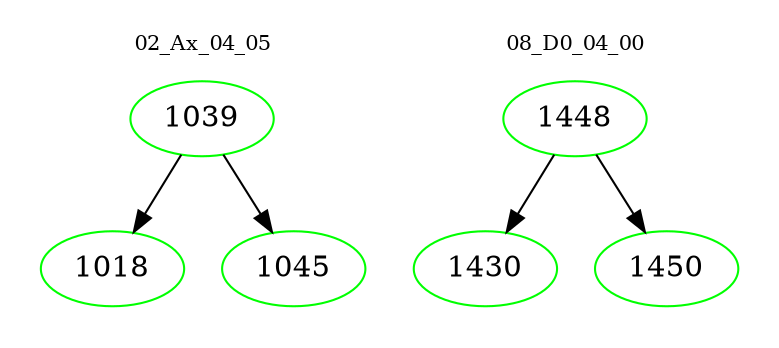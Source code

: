 digraph{
subgraph cluster_0 {
color = white
label = "02_Ax_04_05";
fontsize=10;
T0_1039 [label="1039", color="green"]
T0_1039 -> T0_1018 [color="black"]
T0_1018 [label="1018", color="green"]
T0_1039 -> T0_1045 [color="black"]
T0_1045 [label="1045", color="green"]
}
subgraph cluster_1 {
color = white
label = "08_D0_04_00";
fontsize=10;
T1_1448 [label="1448", color="green"]
T1_1448 -> T1_1430 [color="black"]
T1_1430 [label="1430", color="green"]
T1_1448 -> T1_1450 [color="black"]
T1_1450 [label="1450", color="green"]
}
}
